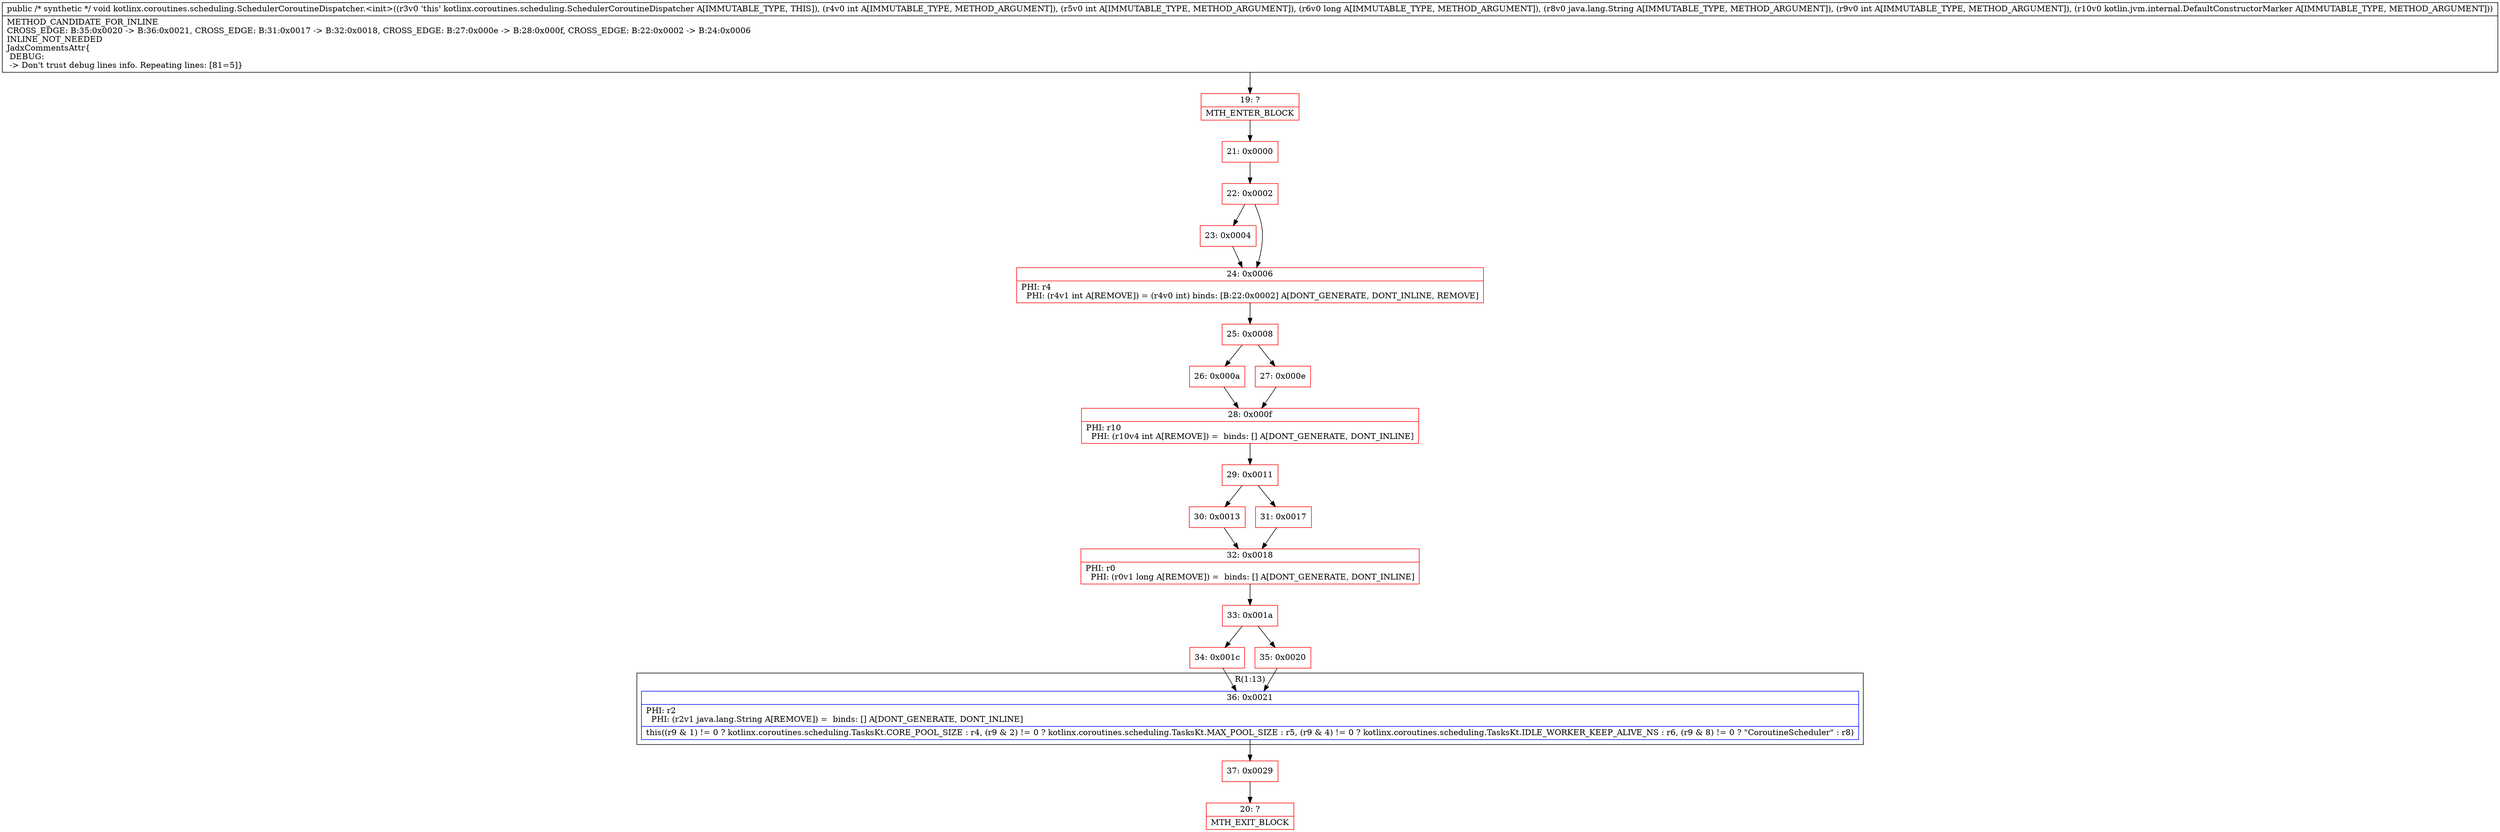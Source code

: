 digraph "CFG forkotlinx.coroutines.scheduling.SchedulerCoroutineDispatcher.\<init\>(IIJLjava\/lang\/String;ILkotlin\/jvm\/internal\/DefaultConstructorMarker;)V" {
subgraph cluster_Region_1448134163 {
label = "R(1:13)";
node [shape=record,color=blue];
Node_36 [shape=record,label="{36\:\ 0x0021|PHI: r2 \l  PHI: (r2v1 java.lang.String A[REMOVE]) =  binds: [] A[DONT_GENERATE, DONT_INLINE]\l|this((r9 & 1) != 0 ? kotlinx.coroutines.scheduling.TasksKt.CORE_POOL_SIZE : r4, (r9 & 2) != 0 ? kotlinx.coroutines.scheduling.TasksKt.MAX_POOL_SIZE : r5, (r9 & 4) != 0 ? kotlinx.coroutines.scheduling.TasksKt.IDLE_WORKER_KEEP_ALIVE_NS : r6, (r9 & 8) != 0 ? \"CoroutineScheduler\" : r8)\l}"];
}
Node_19 [shape=record,color=red,label="{19\:\ ?|MTH_ENTER_BLOCK\l}"];
Node_21 [shape=record,color=red,label="{21\:\ 0x0000}"];
Node_22 [shape=record,color=red,label="{22\:\ 0x0002}"];
Node_23 [shape=record,color=red,label="{23\:\ 0x0004}"];
Node_24 [shape=record,color=red,label="{24\:\ 0x0006|PHI: r4 \l  PHI: (r4v1 int A[REMOVE]) = (r4v0 int) binds: [B:22:0x0002] A[DONT_GENERATE, DONT_INLINE, REMOVE]\l}"];
Node_25 [shape=record,color=red,label="{25\:\ 0x0008}"];
Node_26 [shape=record,color=red,label="{26\:\ 0x000a}"];
Node_28 [shape=record,color=red,label="{28\:\ 0x000f|PHI: r10 \l  PHI: (r10v4 int A[REMOVE]) =  binds: [] A[DONT_GENERATE, DONT_INLINE]\l}"];
Node_29 [shape=record,color=red,label="{29\:\ 0x0011}"];
Node_30 [shape=record,color=red,label="{30\:\ 0x0013}"];
Node_32 [shape=record,color=red,label="{32\:\ 0x0018|PHI: r0 \l  PHI: (r0v1 long A[REMOVE]) =  binds: [] A[DONT_GENERATE, DONT_INLINE]\l}"];
Node_33 [shape=record,color=red,label="{33\:\ 0x001a}"];
Node_34 [shape=record,color=red,label="{34\:\ 0x001c}"];
Node_37 [shape=record,color=red,label="{37\:\ 0x0029}"];
Node_20 [shape=record,color=red,label="{20\:\ ?|MTH_EXIT_BLOCK\l}"];
Node_35 [shape=record,color=red,label="{35\:\ 0x0020}"];
Node_31 [shape=record,color=red,label="{31\:\ 0x0017}"];
Node_27 [shape=record,color=red,label="{27\:\ 0x000e}"];
MethodNode[shape=record,label="{public \/* synthetic *\/ void kotlinx.coroutines.scheduling.SchedulerCoroutineDispatcher.\<init\>((r3v0 'this' kotlinx.coroutines.scheduling.SchedulerCoroutineDispatcher A[IMMUTABLE_TYPE, THIS]), (r4v0 int A[IMMUTABLE_TYPE, METHOD_ARGUMENT]), (r5v0 int A[IMMUTABLE_TYPE, METHOD_ARGUMENT]), (r6v0 long A[IMMUTABLE_TYPE, METHOD_ARGUMENT]), (r8v0 java.lang.String A[IMMUTABLE_TYPE, METHOD_ARGUMENT]), (r9v0 int A[IMMUTABLE_TYPE, METHOD_ARGUMENT]), (r10v0 kotlin.jvm.internal.DefaultConstructorMarker A[IMMUTABLE_TYPE, METHOD_ARGUMENT]))  | METHOD_CANDIDATE_FOR_INLINE\lCROSS_EDGE: B:35:0x0020 \-\> B:36:0x0021, CROSS_EDGE: B:31:0x0017 \-\> B:32:0x0018, CROSS_EDGE: B:27:0x000e \-\> B:28:0x000f, CROSS_EDGE: B:22:0x0002 \-\> B:24:0x0006\lINLINE_NOT_NEEDED\lJadxCommentsAttr\{\l DEBUG: \l \-\> Don't trust debug lines info. Repeating lines: [81=5]\}\l}"];
MethodNode -> Node_19;Node_36 -> Node_37;
Node_19 -> Node_21;
Node_21 -> Node_22;
Node_22 -> Node_23;
Node_22 -> Node_24;
Node_23 -> Node_24;
Node_24 -> Node_25;
Node_25 -> Node_26;
Node_25 -> Node_27;
Node_26 -> Node_28;
Node_28 -> Node_29;
Node_29 -> Node_30;
Node_29 -> Node_31;
Node_30 -> Node_32;
Node_32 -> Node_33;
Node_33 -> Node_34;
Node_33 -> Node_35;
Node_34 -> Node_36;
Node_37 -> Node_20;
Node_35 -> Node_36;
Node_31 -> Node_32;
Node_27 -> Node_28;
}

